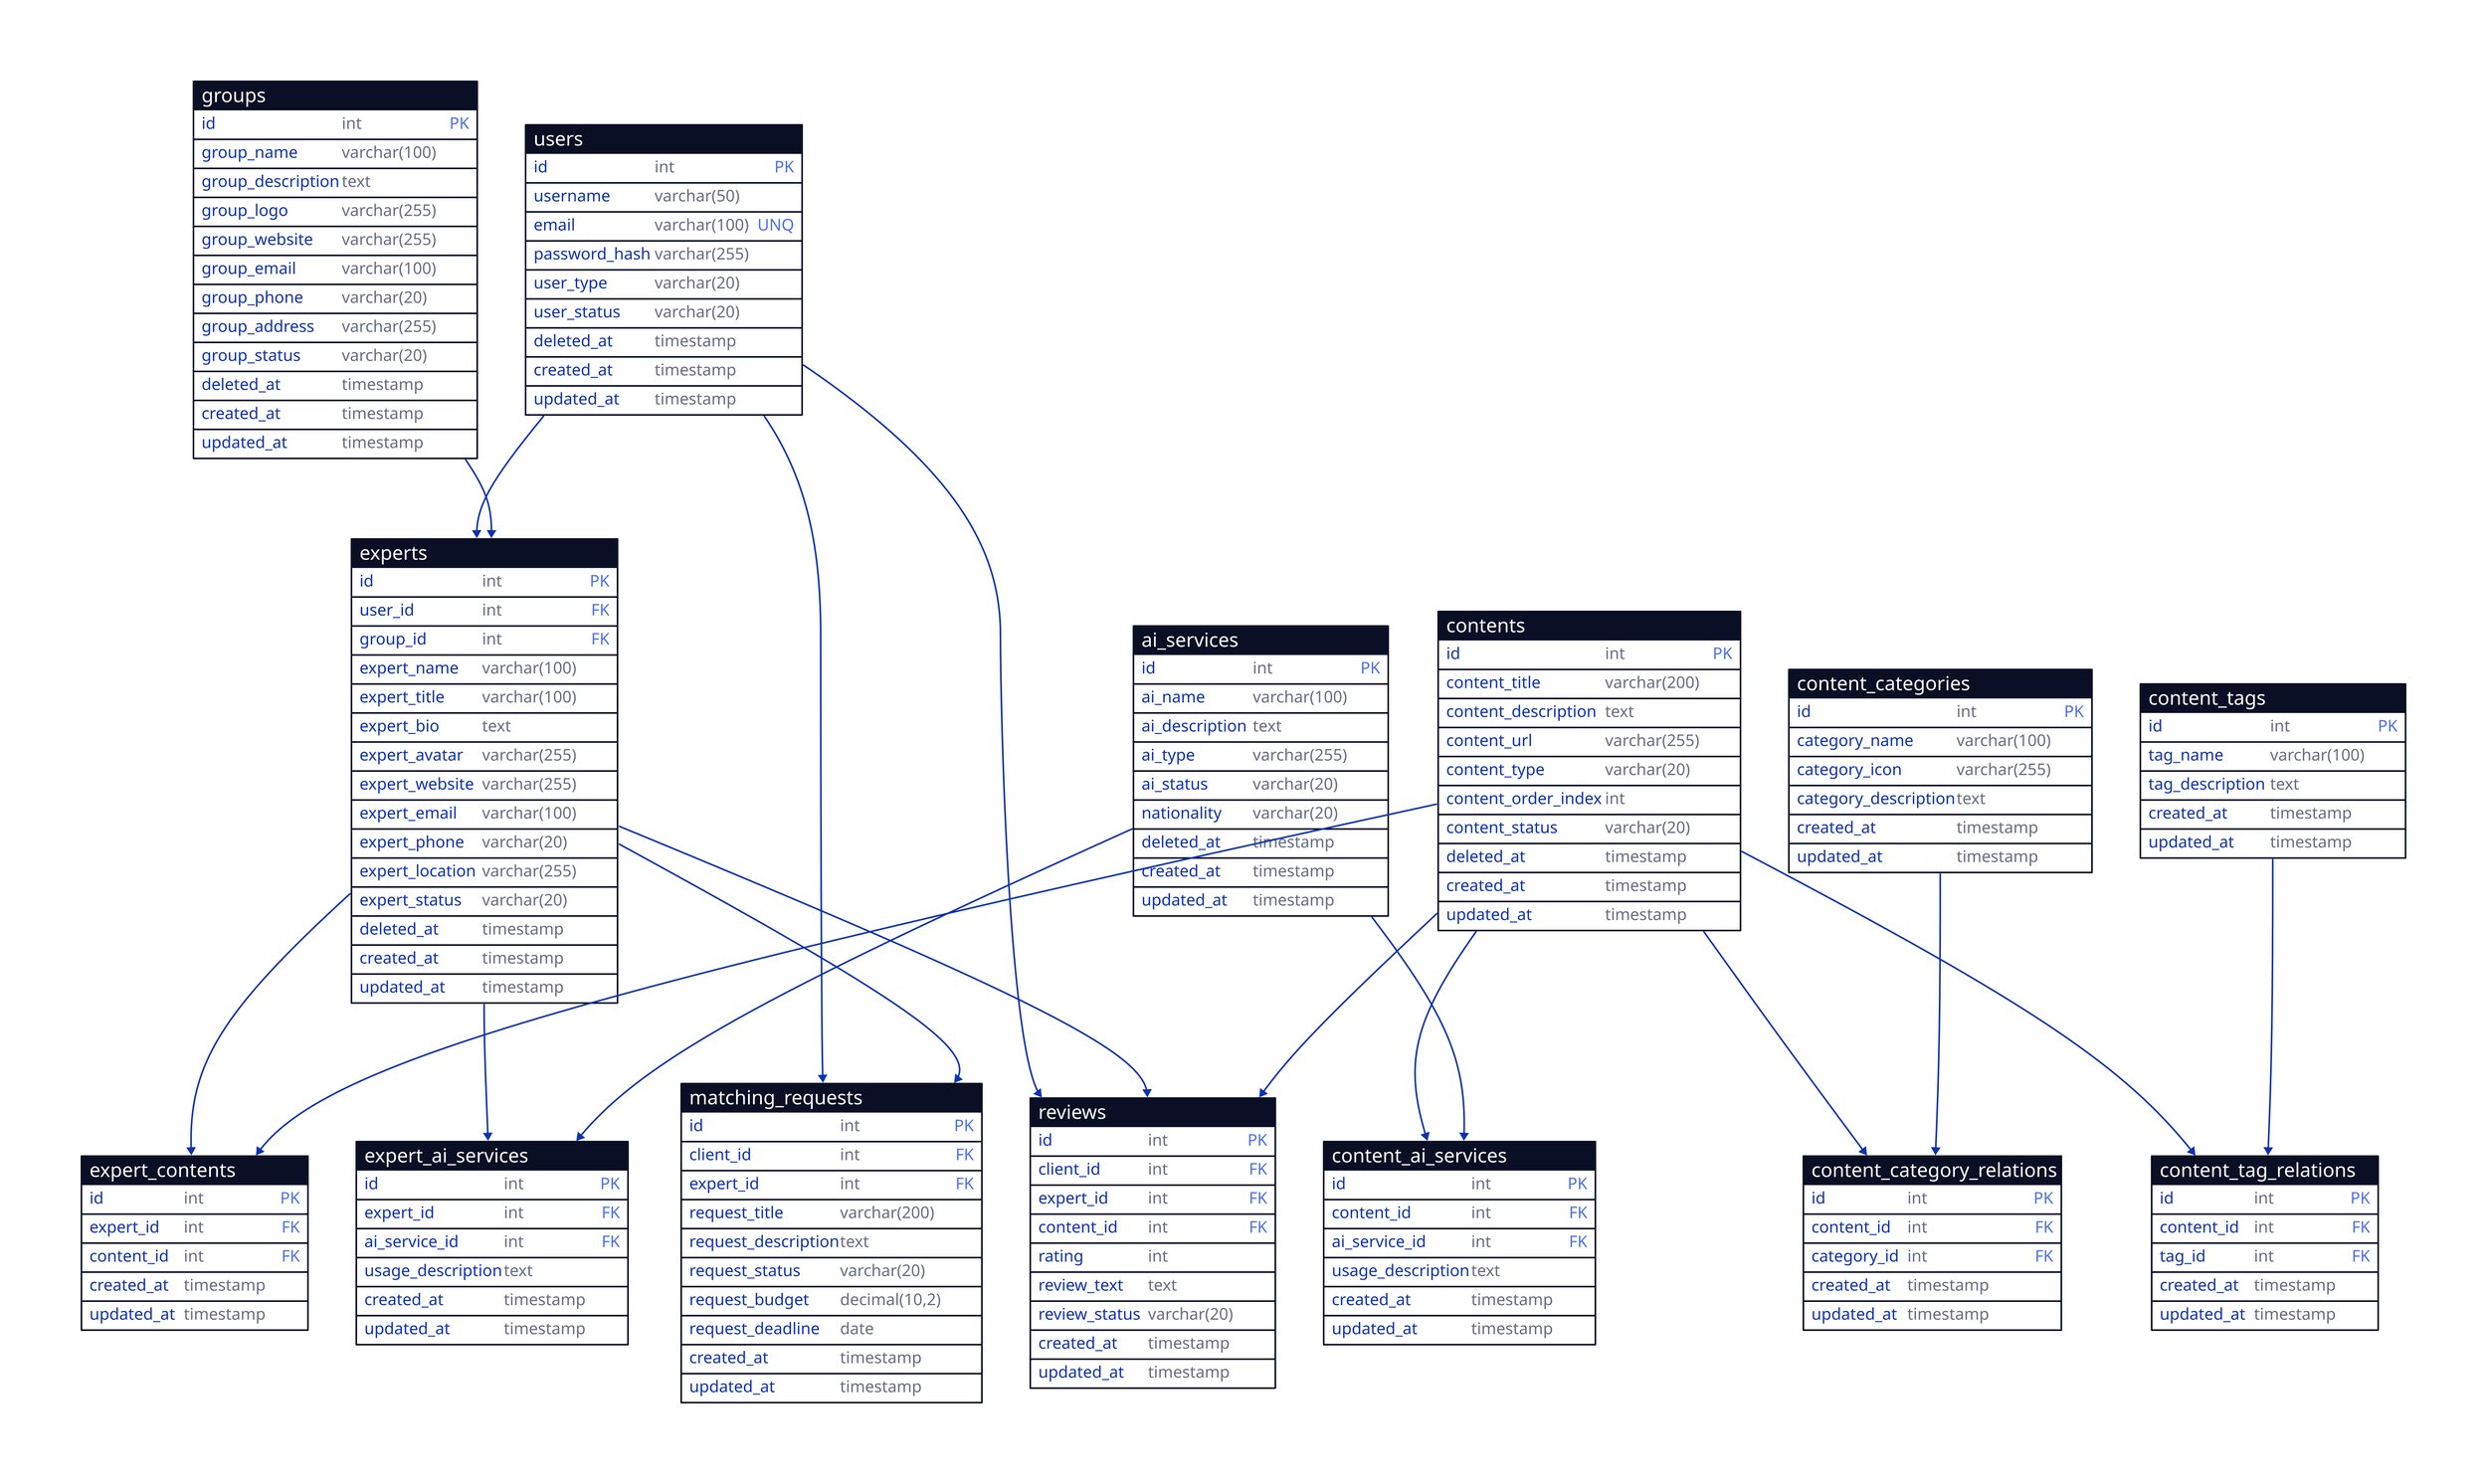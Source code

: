 # StepAI API Database Schema - AI 전문가 매칭 서비스

# Users 테이블 (일반 사용자)
users: {
  shape: sql_table
  id: int {constraint: primary_key}
  username: varchar(50) 
  email: varchar(100) {constraint: unique}
  password_hash: varchar(255)
  user_type: varchar(20) # client, expert, admin
  user_status: varchar(20) # active, inactive, pending, deleted
  deleted_at: timestamp
  created_at: timestamp
  updated_at: timestamp
}

# Groups 테이블 (전문가 그룹)
groups: {
  shape: sql_table
  id: int {constraint: primary_key}
  group_name: varchar(100)
  group_description: text
  group_logo: varchar(255)
  group_website: varchar(255)
  group_email: varchar(100)
  group_phone: varchar(20)
  group_address: varchar(255)
  group_status: varchar(20) # active, inactive, pending, deleted
  deleted_at: timestamp
  created_at: timestamp
  updated_at: timestamp
}

# Experts 테이블 (AI 전문가)
experts: {
  shape: sql_table
  id: int {constraint: primary_key}
  user_id: int {constraint: foreign_key}
  group_id: int {constraint: foreign_key}
  expert_name: varchar(100)
  expert_title: varchar(100)
  expert_bio: text
  expert_avatar: varchar(255)
  expert_website: varchar(255)
  expert_email: varchar(100)
  expert_phone: varchar(20)
  expert_location: varchar(255)
  expert_status: varchar(20) # active, inactive, pending, deleted
  deleted_at: timestamp
  created_at: timestamp
  updated_at: timestamp
}

# AI Services 테이블 (AI 서비스)
ai_services: {
  shape: sql_table
  id: int {constraint: primary_key}
  ai_name: varchar(100)
  ai_description: text
  ai_type: varchar(255)  # LLM, RAG, gpts, prompter, etc.
  ai_status: varchar(20) # active, inactive, pending, deleted
  nationality: varchar(20)
  deleted_at: timestamp
  created_at: timestamp
  updated_at: timestamp
}

# Contents 테이블 (AI로 만든 결과물)
contents: {
  shape: sql_table
  id: int {constraint: primary_key}
  content_title: varchar(200)
  content_description: text
  content_url: varchar(255)
  content_type: varchar(20) # link, logo, image, video, text, audio, pdf, etc.
  content_order_index: int
  content_status: varchar(20) # active, inactive, pending, deleted
  deleted_at: timestamp
  created_at: timestamp
  updated_at: timestamp
}

# Content Categories 테이블 (콘텐츠 카테고리)
content_categories: {
  shape: sql_table
  id: int {constraint: primary_key}
  category_name: varchar(100)
  category_icon: varchar(255)
  category_description: text
  created_at: timestamp
  updated_at: timestamp
}

# Content Tags 테이블 (콘텐츠 태그)
content_tags: {
  shape: sql_table
  id: int {constraint: primary_key}
  tag_name: varchar(100)
  tag_description: text
  created_at: timestamp
  updated_at: timestamp
}

# Expert Contents 테이블 (전문가가 만든 콘텐츠)
expert_contents: {
  shape: sql_table
  id: int {constraint: primary_key}
  expert_id: int {constraint: foreign_key}
  content_id: int {constraint: foreign_key}
  created_at: timestamp
  updated_at: timestamp
}

# Content Category Relations 테이블 (콘텐츠-카테고리 관계)
content_category_relations: {
  shape: sql_table
  id: int {constraint: primary_key}
  content_id: int {constraint: foreign_key}
  category_id: int {constraint: foreign_key}
  created_at: timestamp
  updated_at: timestamp
}

# Content Tag Relations 테이블 (콘텐츠-태그 관계)
content_tag_relations: {
  shape: sql_table
  id: int {constraint: primary_key}
  content_id: int {constraint: foreign_key}
  tag_id: int {constraint: foreign_key}
  created_at: timestamp
  updated_at: timestamp
}

# Expert AI Services 테이블 (전문가가 사용하는 AI 서비스)
expert_ai_services: {
  shape: sql_table
  id: int {constraint: primary_key}
  expert_id: int {constraint: foreign_key}
  ai_service_id: int {constraint: foreign_key}
  usage_description: text
  created_at: timestamp
  updated_at: timestamp
}

# Content AI Services 테이블 (콘텐츠 제작에 사용된 AI 서비스)
content_ai_services: {
  shape: sql_table
  id: int {constraint: primary_key}
  content_id: int {constraint: foreign_key}
  ai_service_id: int {constraint: foreign_key}
  usage_description: text
  created_at: timestamp
  updated_at: timestamp
}

# Matching Requests 테이블 (매칭 요청)
matching_requests: {
  shape: sql_table
  id: int {constraint: primary_key}
  client_id: int {constraint: foreign_key}
  expert_id: int {constraint: foreign_key}
  request_title: varchar(200)
  request_description: text
  request_status: varchar(20) # pending, accepted, rejected, completed
  request_budget: decimal(10,2)
  request_deadline: date
  created_at: timestamp
  updated_at: timestamp
}

# Reviews 테이블 (리뷰)
reviews: {
  shape: sql_table
  id: int {constraint: primary_key}
  client_id: int {constraint: foreign_key}
  expert_id: int {constraint: foreign_key}
  content_id: int {constraint: foreign_key}
  rating: int
  review_text: text
  review_status: varchar(20) # active, hidden, deleted
  created_at: timestamp
  updated_at: timestamp
}

# 관계 정의
users -> experts
groups -> experts
experts -> expert_contents
contents -> expert_contents
contents -> content_category_relations
content_categories -> content_category_relations
contents -> content_tag_relations
content_tags -> content_tag_relations
experts -> expert_ai_services
ai_services -> expert_ai_services
contents -> content_ai_services
ai_services -> content_ai_services
users -> matching_requests
experts -> matching_requests
users -> reviews
experts -> reviews
contents -> reviews